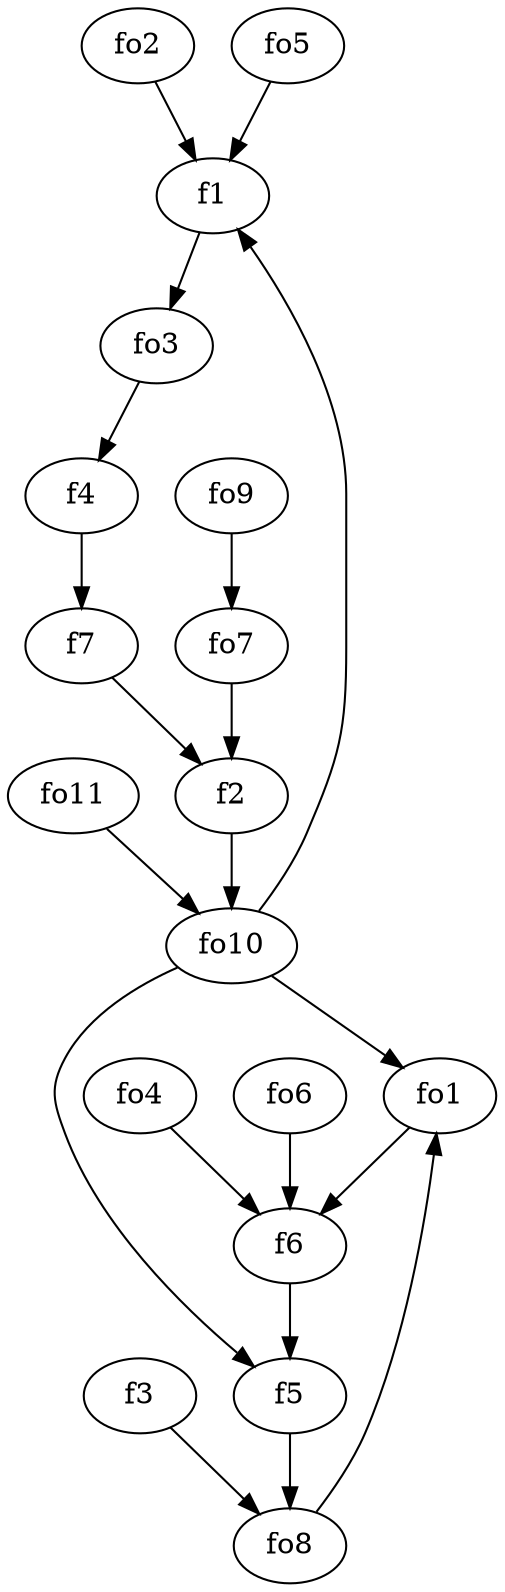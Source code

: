 strict digraph  {
f1;
f2;
f3;
f4;
f5;
f6;
f7;
fo1;
fo2;
fo3;
fo4;
fo5;
fo6;
fo7;
fo8;
fo9;
fo10;
fo11;
f1 -> fo3  [weight=2];
f2 -> fo10  [weight=2];
f3 -> fo8  [weight=2];
f4 -> f7  [weight=2];
f5 -> fo8  [weight=2];
f6 -> f5  [weight=2];
f7 -> f2  [weight=2];
fo1 -> f6  [weight=2];
fo2 -> f1  [weight=2];
fo3 -> f4  [weight=2];
fo4 -> f6  [weight=2];
fo5 -> f1  [weight=2];
fo6 -> f6  [weight=2];
fo7 -> f2  [weight=2];
fo8 -> fo1  [weight=2];
fo9 -> fo7  [weight=2];
fo10 -> f5  [weight=2];
fo10 -> f1  [weight=2];
fo10 -> fo1  [weight=2];
fo11 -> fo10  [weight=2];
}
